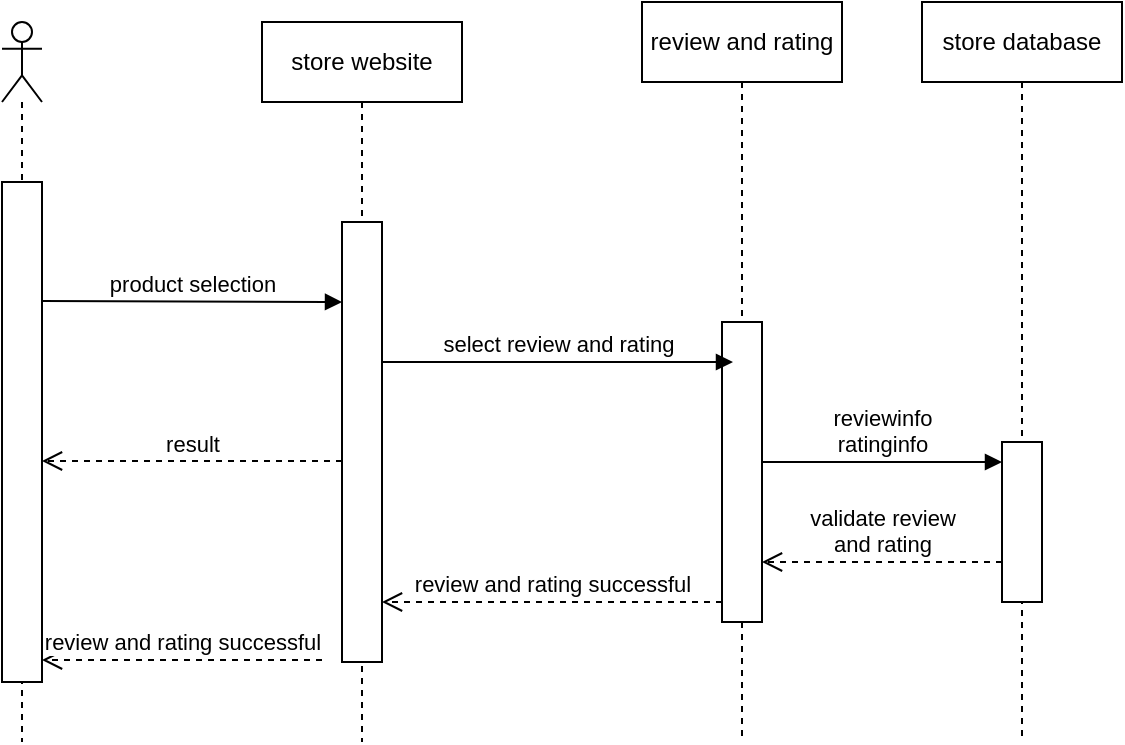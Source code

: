 <mxfile version="24.3.1" type="device">
  <diagram name="Page-1" id="QuhwVj971c-NpRBRHxe9">
    <mxGraphModel dx="1050" dy="565" grid="1" gridSize="10" guides="1" tooltips="1" connect="1" arrows="1" fold="1" page="1" pageScale="1" pageWidth="850" pageHeight="1100" math="0" shadow="0">
      <root>
        <mxCell id="0" />
        <mxCell id="1" parent="0" />
        <mxCell id="6UBvbnQ5x66d-xGpxlXS-1" value="" style="shape=umlLifeline;perimeter=lifelinePerimeter;whiteSpace=wrap;html=1;container=1;dropTarget=0;collapsible=0;recursiveResize=0;outlineConnect=0;portConstraint=eastwest;newEdgeStyle={&quot;curved&quot;:0,&quot;rounded&quot;:0};participant=umlActor;" vertex="1" parent="1">
          <mxGeometry x="240" y="150" width="20" height="360" as="geometry" />
        </mxCell>
        <mxCell id="6UBvbnQ5x66d-xGpxlXS-5" value="" style="html=1;points=[[0,0,0,0,5],[0,1,0,0,-5],[1,0,0,0,5],[1,1,0,0,-5]];perimeter=orthogonalPerimeter;outlineConnect=0;targetShapes=umlLifeline;portConstraint=eastwest;newEdgeStyle={&quot;curved&quot;:0,&quot;rounded&quot;:0};" vertex="1" parent="6UBvbnQ5x66d-xGpxlXS-1">
          <mxGeometry y="80" width="20" height="250" as="geometry" />
        </mxCell>
        <mxCell id="6UBvbnQ5x66d-xGpxlXS-2" value="store website" style="shape=umlLifeline;perimeter=lifelinePerimeter;whiteSpace=wrap;html=1;container=1;dropTarget=0;collapsible=0;recursiveResize=0;outlineConnect=0;portConstraint=eastwest;newEdgeStyle={&quot;curved&quot;:0,&quot;rounded&quot;:0};" vertex="1" parent="1">
          <mxGeometry x="370" y="150" width="100" height="360" as="geometry" />
        </mxCell>
        <mxCell id="6UBvbnQ5x66d-xGpxlXS-3" value="review and rating" style="shape=umlLifeline;perimeter=lifelinePerimeter;whiteSpace=wrap;html=1;container=1;dropTarget=0;collapsible=0;recursiveResize=0;outlineConnect=0;portConstraint=eastwest;newEdgeStyle={&quot;curved&quot;:0,&quot;rounded&quot;:0};" vertex="1" parent="1">
          <mxGeometry x="560" y="140" width="100" height="370" as="geometry" />
        </mxCell>
        <mxCell id="6UBvbnQ5x66d-xGpxlXS-9" value="" style="html=1;points=[[0,0,0,0,5],[0,1,0,0,-5],[1,0,0,0,5],[1,1,0,0,-5]];perimeter=orthogonalPerimeter;outlineConnect=0;targetShapes=umlLifeline;portConstraint=eastwest;newEdgeStyle={&quot;curved&quot;:0,&quot;rounded&quot;:0};" vertex="1" parent="6UBvbnQ5x66d-xGpxlXS-3">
          <mxGeometry x="40" y="160" width="20" height="150" as="geometry" />
        </mxCell>
        <mxCell id="6UBvbnQ5x66d-xGpxlXS-6" value="" style="html=1;points=[[0,0,0,0,5],[0,1,0,0,-5],[1,0,0,0,5],[1,1,0,0,-5]];perimeter=orthogonalPerimeter;outlineConnect=0;targetShapes=umlLifeline;portConstraint=eastwest;newEdgeStyle={&quot;curved&quot;:0,&quot;rounded&quot;:0};" vertex="1" parent="1">
          <mxGeometry x="410" y="250" width="20" height="220" as="geometry" />
        </mxCell>
        <mxCell id="6UBvbnQ5x66d-xGpxlXS-7" value="product selection" style="html=1;verticalAlign=bottom;endArrow=block;curved=0;rounded=0;" edge="1" parent="1">
          <mxGeometry width="80" relative="1" as="geometry">
            <mxPoint x="260" y="289.5" as="sourcePoint" />
            <mxPoint x="410" y="290" as="targetPoint" />
          </mxGeometry>
        </mxCell>
        <mxCell id="6UBvbnQ5x66d-xGpxlXS-8" value="select review and rating" style="html=1;verticalAlign=bottom;endArrow=block;curved=0;rounded=0;" edge="1" parent="1">
          <mxGeometry width="80" relative="1" as="geometry">
            <mxPoint x="430" y="320" as="sourcePoint" />
            <mxPoint x="605.5" y="320" as="targetPoint" />
          </mxGeometry>
        </mxCell>
        <mxCell id="6UBvbnQ5x66d-xGpxlXS-15" value="" style="html=1;verticalAlign=bottom;endArrow=block;curved=0;rounded=0;" edge="1" parent="1">
          <mxGeometry width="80" relative="1" as="geometry">
            <mxPoint x="769.5" y="500" as="sourcePoint" />
            <mxPoint x="769.5" y="500" as="targetPoint" />
          </mxGeometry>
        </mxCell>
        <mxCell id="6UBvbnQ5x66d-xGpxlXS-21" value="result" style="html=1;verticalAlign=bottom;endArrow=open;dashed=1;endSize=8;curved=0;rounded=0;" edge="1" parent="1">
          <mxGeometry relative="1" as="geometry">
            <mxPoint x="410" y="369.5" as="sourcePoint" />
            <mxPoint x="260" y="369.5" as="targetPoint" />
          </mxGeometry>
        </mxCell>
        <mxCell id="6UBvbnQ5x66d-xGpxlXS-22" value="store database" style="shape=umlLifeline;perimeter=lifelinePerimeter;whiteSpace=wrap;html=1;container=1;dropTarget=0;collapsible=0;recursiveResize=0;outlineConnect=0;portConstraint=eastwest;newEdgeStyle={&quot;curved&quot;:0,&quot;rounded&quot;:0};" vertex="1" parent="1">
          <mxGeometry x="700" y="140" width="100" height="370" as="geometry" />
        </mxCell>
        <mxCell id="6UBvbnQ5x66d-xGpxlXS-23" value="" style="html=1;points=[[0,0,0,0,5],[0,1,0,0,-5],[1,0,0,0,5],[1,1,0,0,-5]];perimeter=orthogonalPerimeter;outlineConnect=0;targetShapes=umlLifeline;portConstraint=eastwest;newEdgeStyle={&quot;curved&quot;:0,&quot;rounded&quot;:0};" vertex="1" parent="6UBvbnQ5x66d-xGpxlXS-22">
          <mxGeometry x="40" y="220" width="20" height="80" as="geometry" />
        </mxCell>
        <mxCell id="6UBvbnQ5x66d-xGpxlXS-24" value="reviewinfo&lt;div&gt;ratinginfo&lt;/div&gt;" style="html=1;verticalAlign=bottom;endArrow=block;curved=0;rounded=0;entryX=0;entryY=0.125;entryDx=0;entryDy=0;entryPerimeter=0;" edge="1" parent="1" target="6UBvbnQ5x66d-xGpxlXS-23">
          <mxGeometry width="80" relative="1" as="geometry">
            <mxPoint x="620" y="370" as="sourcePoint" />
            <mxPoint x="700" y="370" as="targetPoint" />
          </mxGeometry>
        </mxCell>
        <mxCell id="6UBvbnQ5x66d-xGpxlXS-25" value="validate review&lt;div&gt;and rating&lt;/div&gt;" style="html=1;verticalAlign=bottom;endArrow=open;dashed=1;endSize=8;curved=0;rounded=0;" edge="1" parent="1" target="6UBvbnQ5x66d-xGpxlXS-9">
          <mxGeometry relative="1" as="geometry">
            <mxPoint x="740" y="420" as="sourcePoint" />
            <mxPoint x="630" y="420" as="targetPoint" />
          </mxGeometry>
        </mxCell>
        <mxCell id="6UBvbnQ5x66d-xGpxlXS-26" value="review and rating successful" style="html=1;verticalAlign=bottom;endArrow=open;dashed=1;endSize=8;curved=0;rounded=0;" edge="1" parent="1" target="6UBvbnQ5x66d-xGpxlXS-6">
          <mxGeometry relative="1" as="geometry">
            <mxPoint x="600" y="440" as="sourcePoint" />
            <mxPoint x="440" y="440" as="targetPoint" />
          </mxGeometry>
        </mxCell>
        <mxCell id="6UBvbnQ5x66d-xGpxlXS-27" value="review and rating successful" style="html=1;verticalAlign=bottom;endArrow=open;dashed=1;endSize=8;curved=0;rounded=0;" edge="1" parent="1" target="6UBvbnQ5x66d-xGpxlXS-5">
          <mxGeometry relative="1" as="geometry">
            <mxPoint x="400" y="469" as="sourcePoint" />
            <mxPoint x="320" y="469" as="targetPoint" />
          </mxGeometry>
        </mxCell>
      </root>
    </mxGraphModel>
  </diagram>
</mxfile>
